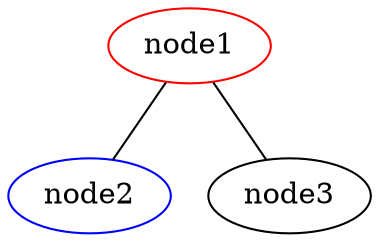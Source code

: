 graph anna {
	node1 [color=red, label=node1]
	node2 [color=blue, label=node2]
	node3
	
	node1--node2
	node1--node3
}
